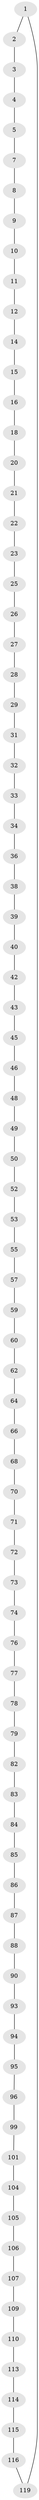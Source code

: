 // original degree distribution, {2: 1.0}
// Generated by graph-tools (version 1.1) at 2025/20/03/04/25 18:20:05]
// undirected, 83 vertices, 83 edges
graph export_dot {
graph [start="1"]
  node [color=gray90,style=filled];
  1;
  2;
  3;
  4;
  5 [super="+6"];
  7;
  8;
  9;
  10;
  11;
  12 [super="+13"];
  14;
  15;
  16 [super="+17"];
  18 [super="+19"];
  20;
  21;
  22;
  23 [super="+24"];
  25;
  26;
  27;
  28;
  29 [super="+30"];
  31;
  32;
  33;
  34 [super="+35"];
  36 [super="+37"];
  38;
  39;
  40 [super="+41"];
  42;
  43 [super="+44"];
  45;
  46 [super="+47"];
  48;
  49;
  50 [super="+51"];
  52;
  53 [super="+54"];
  55 [super="+56"];
  57 [super="+58"];
  59;
  60 [super="+61"];
  62 [super="+63"];
  64 [super="+65"];
  66 [super="+67"];
  68 [super="+69"];
  70;
  71;
  72;
  73;
  74 [super="+75"];
  76;
  77;
  78;
  79 [super="+80"];
  82;
  83;
  84;
  85;
  86;
  87;
  88 [super="+89"];
  90 [super="+91"];
  93;
  94;
  95;
  96 [super="+97"];
  99 [super="+100"];
  101 [super="+102"];
  104;
  105;
  106;
  107 [super="+108"];
  109;
  110 [super="+111"];
  113;
  114;
  115;
  116 [super="+117"];
  119;
  1 -- 2;
  1 -- 119;
  2 -- 3;
  3 -- 4;
  4 -- 5;
  5 -- 7;
  7 -- 8;
  8 -- 9;
  9 -- 10;
  10 -- 11;
  11 -- 12;
  12 -- 14;
  14 -- 15;
  15 -- 16;
  16 -- 18;
  18 -- 20;
  20 -- 21;
  21 -- 22;
  22 -- 23;
  23 -- 25;
  25 -- 26;
  26 -- 27;
  27 -- 28;
  28 -- 29;
  29 -- 31;
  31 -- 32;
  32 -- 33;
  33 -- 34;
  34 -- 36;
  36 -- 38;
  38 -- 39;
  39 -- 40;
  40 -- 42;
  42 -- 43;
  43 -- 45;
  45 -- 46;
  46 -- 48;
  48 -- 49;
  49 -- 50;
  50 -- 52;
  52 -- 53;
  53 -- 55;
  55 -- 57;
  57 -- 59;
  59 -- 60;
  60 -- 62;
  62 -- 64;
  64 -- 66;
  66 -- 68;
  68 -- 70;
  70 -- 71;
  71 -- 72;
  72 -- 73;
  73 -- 74;
  74 -- 76;
  76 -- 77;
  77 -- 78;
  78 -- 79;
  79 -- 82;
  82 -- 83;
  83 -- 84;
  84 -- 85;
  85 -- 86;
  86 -- 87;
  87 -- 88;
  88 -- 90;
  90 -- 93;
  93 -- 94;
  94 -- 95;
  95 -- 96;
  96 -- 99;
  99 -- 101;
  101 -- 104;
  104 -- 105;
  105 -- 106;
  106 -- 107;
  107 -- 109;
  109 -- 110;
  110 -- 113;
  113 -- 114;
  114 -- 115;
  115 -- 116;
  116 -- 119;
}
